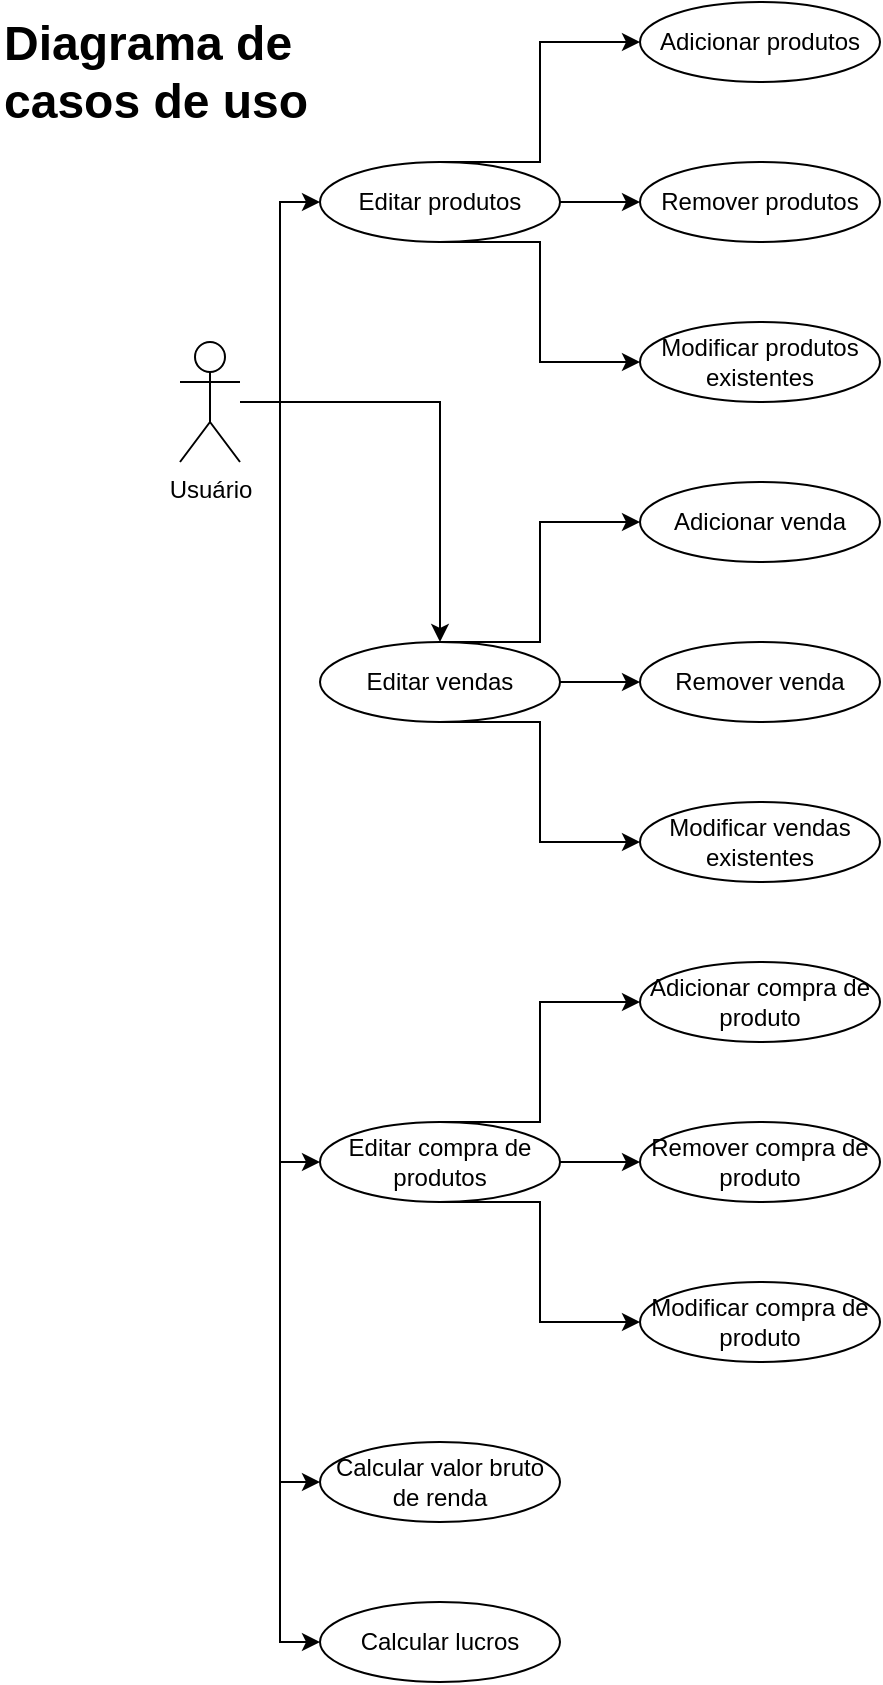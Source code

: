 <mxfile version="24.2.5" type="github">
  <diagram name="Página-1" id="GlwQ_BqeC3lWnUNcyHJp">
    <mxGraphModel dx="1009" dy="581" grid="1" gridSize="10" guides="1" tooltips="1" connect="1" arrows="1" fold="1" page="1" pageScale="1" pageWidth="827" pageHeight="1169" math="0" shadow="0">
      <root>
        <mxCell id="0" />
        <mxCell id="1" parent="0" />
        <mxCell id="p1jUIE_AG0GHdkNq4y9q-1" value="&lt;h1 style=&quot;margin-top: 0px;&quot;&gt;Diagrama de casos de uso&lt;/h1&gt;&lt;p&gt;.&lt;/p&gt;" style="text;html=1;whiteSpace=wrap;overflow=hidden;rounded=0;" vertex="1" parent="1">
          <mxGeometry x="40" y="40" width="180" height="70" as="geometry" />
        </mxCell>
        <mxCell id="p1jUIE_AG0GHdkNq4y9q-23" style="edgeStyle=elbowEdgeStyle;rounded=0;orthogonalLoop=1;jettySize=auto;html=1;entryX=0;entryY=0.5;entryDx=0;entryDy=0;" edge="1" parent="1" target="p1jUIE_AG0GHdkNq4y9q-9">
          <mxGeometry relative="1" as="geometry">
            <mxPoint x="160" y="240" as="sourcePoint" />
          </mxGeometry>
        </mxCell>
        <mxCell id="p1jUIE_AG0GHdkNq4y9q-24" style="edgeStyle=elbowEdgeStyle;rounded=0;orthogonalLoop=1;jettySize=auto;html=1;entryX=0.5;entryY=0;entryDx=0;entryDy=0;" edge="1" parent="1" target="p1jUIE_AG0GHdkNq4y9q-11">
          <mxGeometry relative="1" as="geometry">
            <mxPoint x="160" y="240" as="sourcePoint" />
            <Array as="points">
              <mxPoint x="260" y="260" />
            </Array>
          </mxGeometry>
        </mxCell>
        <mxCell id="p1jUIE_AG0GHdkNq4y9q-25" style="edgeStyle=elbowEdgeStyle;rounded=0;orthogonalLoop=1;jettySize=auto;html=1;entryX=0;entryY=0.5;entryDx=0;entryDy=0;" edge="1" parent="1" source="p1jUIE_AG0GHdkNq4y9q-2" target="p1jUIE_AG0GHdkNq4y9q-7">
          <mxGeometry relative="1" as="geometry" />
        </mxCell>
        <mxCell id="p1jUIE_AG0GHdkNq4y9q-26" style="edgeStyle=elbowEdgeStyle;rounded=0;orthogonalLoop=1;jettySize=auto;html=1;" edge="1" parent="1" source="p1jUIE_AG0GHdkNq4y9q-2" target="p1jUIE_AG0GHdkNq4y9q-8">
          <mxGeometry relative="1" as="geometry" />
        </mxCell>
        <mxCell id="p1jUIE_AG0GHdkNq4y9q-34" style="edgeStyle=elbowEdgeStyle;rounded=0;orthogonalLoop=1;jettySize=auto;html=1;" edge="1" parent="1" source="p1jUIE_AG0GHdkNq4y9q-2" target="p1jUIE_AG0GHdkNq4y9q-30">
          <mxGeometry relative="1" as="geometry" />
        </mxCell>
        <mxCell id="p1jUIE_AG0GHdkNq4y9q-2" value="Usuário" style="shape=umlActor;verticalLabelPosition=bottom;verticalAlign=top;html=1;outlineConnect=0;" vertex="1" parent="1">
          <mxGeometry x="130" y="210" width="30" height="60" as="geometry" />
        </mxCell>
        <mxCell id="p1jUIE_AG0GHdkNq4y9q-3" value="Adicionar produtos" style="ellipse;whiteSpace=wrap;html=1;" vertex="1" parent="1">
          <mxGeometry x="360" y="40" width="120" height="40" as="geometry" />
        </mxCell>
        <mxCell id="p1jUIE_AG0GHdkNq4y9q-4" value="Remover produtos" style="ellipse;whiteSpace=wrap;html=1;" vertex="1" parent="1">
          <mxGeometry x="360" y="120" width="120" height="40" as="geometry" />
        </mxCell>
        <mxCell id="p1jUIE_AG0GHdkNq4y9q-7" value="Calcular valor bruto de renda" style="ellipse;whiteSpace=wrap;html=1;" vertex="1" parent="1">
          <mxGeometry x="200" y="760" width="120" height="40" as="geometry" />
        </mxCell>
        <mxCell id="p1jUIE_AG0GHdkNq4y9q-8" value="Calcular lucros" style="ellipse;whiteSpace=wrap;html=1;" vertex="1" parent="1">
          <mxGeometry x="200" y="840" width="120" height="40" as="geometry" />
        </mxCell>
        <mxCell id="p1jUIE_AG0GHdkNq4y9q-17" style="edgeStyle=elbowEdgeStyle;rounded=0;orthogonalLoop=1;jettySize=auto;html=1;exitX=0.5;exitY=1;exitDx=0;exitDy=0;entryX=0;entryY=0.5;entryDx=0;entryDy=0;" edge="1" parent="1" source="p1jUIE_AG0GHdkNq4y9q-9" target="p1jUIE_AG0GHdkNq4y9q-10">
          <mxGeometry relative="1" as="geometry" />
        </mxCell>
        <mxCell id="p1jUIE_AG0GHdkNq4y9q-18" style="edgeStyle=elbowEdgeStyle;rounded=0;orthogonalLoop=1;jettySize=auto;html=1;exitX=1;exitY=0.5;exitDx=0;exitDy=0;entryX=0;entryY=0.5;entryDx=0;entryDy=0;" edge="1" parent="1" source="p1jUIE_AG0GHdkNq4y9q-9" target="p1jUIE_AG0GHdkNq4y9q-4">
          <mxGeometry relative="1" as="geometry" />
        </mxCell>
        <mxCell id="p1jUIE_AG0GHdkNq4y9q-22" style="edgeStyle=elbowEdgeStyle;rounded=0;orthogonalLoop=1;jettySize=auto;html=1;exitX=0.5;exitY=0;exitDx=0;exitDy=0;entryX=0;entryY=0.5;entryDx=0;entryDy=0;" edge="1" parent="1" source="p1jUIE_AG0GHdkNq4y9q-9" target="p1jUIE_AG0GHdkNq4y9q-3">
          <mxGeometry relative="1" as="geometry" />
        </mxCell>
        <mxCell id="p1jUIE_AG0GHdkNq4y9q-9" value="Editar produtos" style="ellipse;whiteSpace=wrap;html=1;" vertex="1" parent="1">
          <mxGeometry x="200" y="120" width="120" height="40" as="geometry" />
        </mxCell>
        <mxCell id="p1jUIE_AG0GHdkNq4y9q-10" value="Modificar produtos existentes" style="ellipse;whiteSpace=wrap;html=1;" vertex="1" parent="1">
          <mxGeometry x="360" y="200" width="120" height="40" as="geometry" />
        </mxCell>
        <mxCell id="p1jUIE_AG0GHdkNq4y9q-19" style="edgeStyle=elbowEdgeStyle;rounded=0;orthogonalLoop=1;jettySize=auto;html=1;exitX=0.5;exitY=0;exitDx=0;exitDy=0;" edge="1" parent="1" source="p1jUIE_AG0GHdkNq4y9q-11" target="p1jUIE_AG0GHdkNq4y9q-12">
          <mxGeometry relative="1" as="geometry" />
        </mxCell>
        <mxCell id="p1jUIE_AG0GHdkNq4y9q-20" style="edgeStyle=elbowEdgeStyle;rounded=0;orthogonalLoop=1;jettySize=auto;html=1;exitX=1;exitY=0.5;exitDx=0;exitDy=0;" edge="1" parent="1" source="p1jUIE_AG0GHdkNq4y9q-11" target="p1jUIE_AG0GHdkNq4y9q-13">
          <mxGeometry relative="1" as="geometry" />
        </mxCell>
        <mxCell id="p1jUIE_AG0GHdkNq4y9q-21" style="edgeStyle=elbowEdgeStyle;rounded=0;orthogonalLoop=1;jettySize=auto;html=1;exitX=0.5;exitY=1;exitDx=0;exitDy=0;entryX=0;entryY=0.5;entryDx=0;entryDy=0;" edge="1" parent="1" source="p1jUIE_AG0GHdkNq4y9q-11" target="p1jUIE_AG0GHdkNq4y9q-14">
          <mxGeometry relative="1" as="geometry" />
        </mxCell>
        <mxCell id="p1jUIE_AG0GHdkNq4y9q-11" value="Editar vendas" style="ellipse;whiteSpace=wrap;html=1;" vertex="1" parent="1">
          <mxGeometry x="200" y="360" width="120" height="40" as="geometry" />
        </mxCell>
        <mxCell id="p1jUIE_AG0GHdkNq4y9q-12" value="Adicionar venda" style="ellipse;whiteSpace=wrap;html=1;" vertex="1" parent="1">
          <mxGeometry x="360" y="280" width="120" height="40" as="geometry" />
        </mxCell>
        <mxCell id="p1jUIE_AG0GHdkNq4y9q-13" value="Remover venda" style="ellipse;whiteSpace=wrap;html=1;" vertex="1" parent="1">
          <mxGeometry x="360" y="360" width="120" height="40" as="geometry" />
        </mxCell>
        <mxCell id="p1jUIE_AG0GHdkNq4y9q-14" value="Modificar vendas existentes" style="ellipse;whiteSpace=wrap;html=1;" vertex="1" parent="1">
          <mxGeometry x="360" y="440" width="120" height="40" as="geometry" />
        </mxCell>
        <mxCell id="p1jUIE_AG0GHdkNq4y9q-27" style="edgeStyle=elbowEdgeStyle;rounded=0;orthogonalLoop=1;jettySize=auto;html=1;exitX=0.5;exitY=0;exitDx=0;exitDy=0;" edge="1" parent="1" source="p1jUIE_AG0GHdkNq4y9q-30" target="p1jUIE_AG0GHdkNq4y9q-31">
          <mxGeometry relative="1" as="geometry" />
        </mxCell>
        <mxCell id="p1jUIE_AG0GHdkNq4y9q-28" style="edgeStyle=elbowEdgeStyle;rounded=0;orthogonalLoop=1;jettySize=auto;html=1;exitX=1;exitY=0.5;exitDx=0;exitDy=0;" edge="1" parent="1" source="p1jUIE_AG0GHdkNq4y9q-30" target="p1jUIE_AG0GHdkNq4y9q-32">
          <mxGeometry relative="1" as="geometry" />
        </mxCell>
        <mxCell id="p1jUIE_AG0GHdkNq4y9q-29" style="edgeStyle=elbowEdgeStyle;rounded=0;orthogonalLoop=1;jettySize=auto;html=1;exitX=0.5;exitY=1;exitDx=0;exitDy=0;entryX=0;entryY=0.5;entryDx=0;entryDy=0;" edge="1" parent="1" source="p1jUIE_AG0GHdkNq4y9q-30" target="p1jUIE_AG0GHdkNq4y9q-33">
          <mxGeometry relative="1" as="geometry" />
        </mxCell>
        <mxCell id="p1jUIE_AG0GHdkNq4y9q-30" value="Editar compra de produtos" style="ellipse;whiteSpace=wrap;html=1;" vertex="1" parent="1">
          <mxGeometry x="200" y="600" width="120" height="40" as="geometry" />
        </mxCell>
        <mxCell id="p1jUIE_AG0GHdkNq4y9q-31" value="Adicionar compra de produto" style="ellipse;whiteSpace=wrap;html=1;" vertex="1" parent="1">
          <mxGeometry x="360" y="520" width="120" height="40" as="geometry" />
        </mxCell>
        <mxCell id="p1jUIE_AG0GHdkNq4y9q-32" value="Remover compra de produto" style="ellipse;whiteSpace=wrap;html=1;" vertex="1" parent="1">
          <mxGeometry x="360" y="600" width="120" height="40" as="geometry" />
        </mxCell>
        <mxCell id="p1jUIE_AG0GHdkNq4y9q-33" value="Modificar compra de produto" style="ellipse;whiteSpace=wrap;html=1;" vertex="1" parent="1">
          <mxGeometry x="360" y="680" width="120" height="40" as="geometry" />
        </mxCell>
      </root>
    </mxGraphModel>
  </diagram>
</mxfile>
